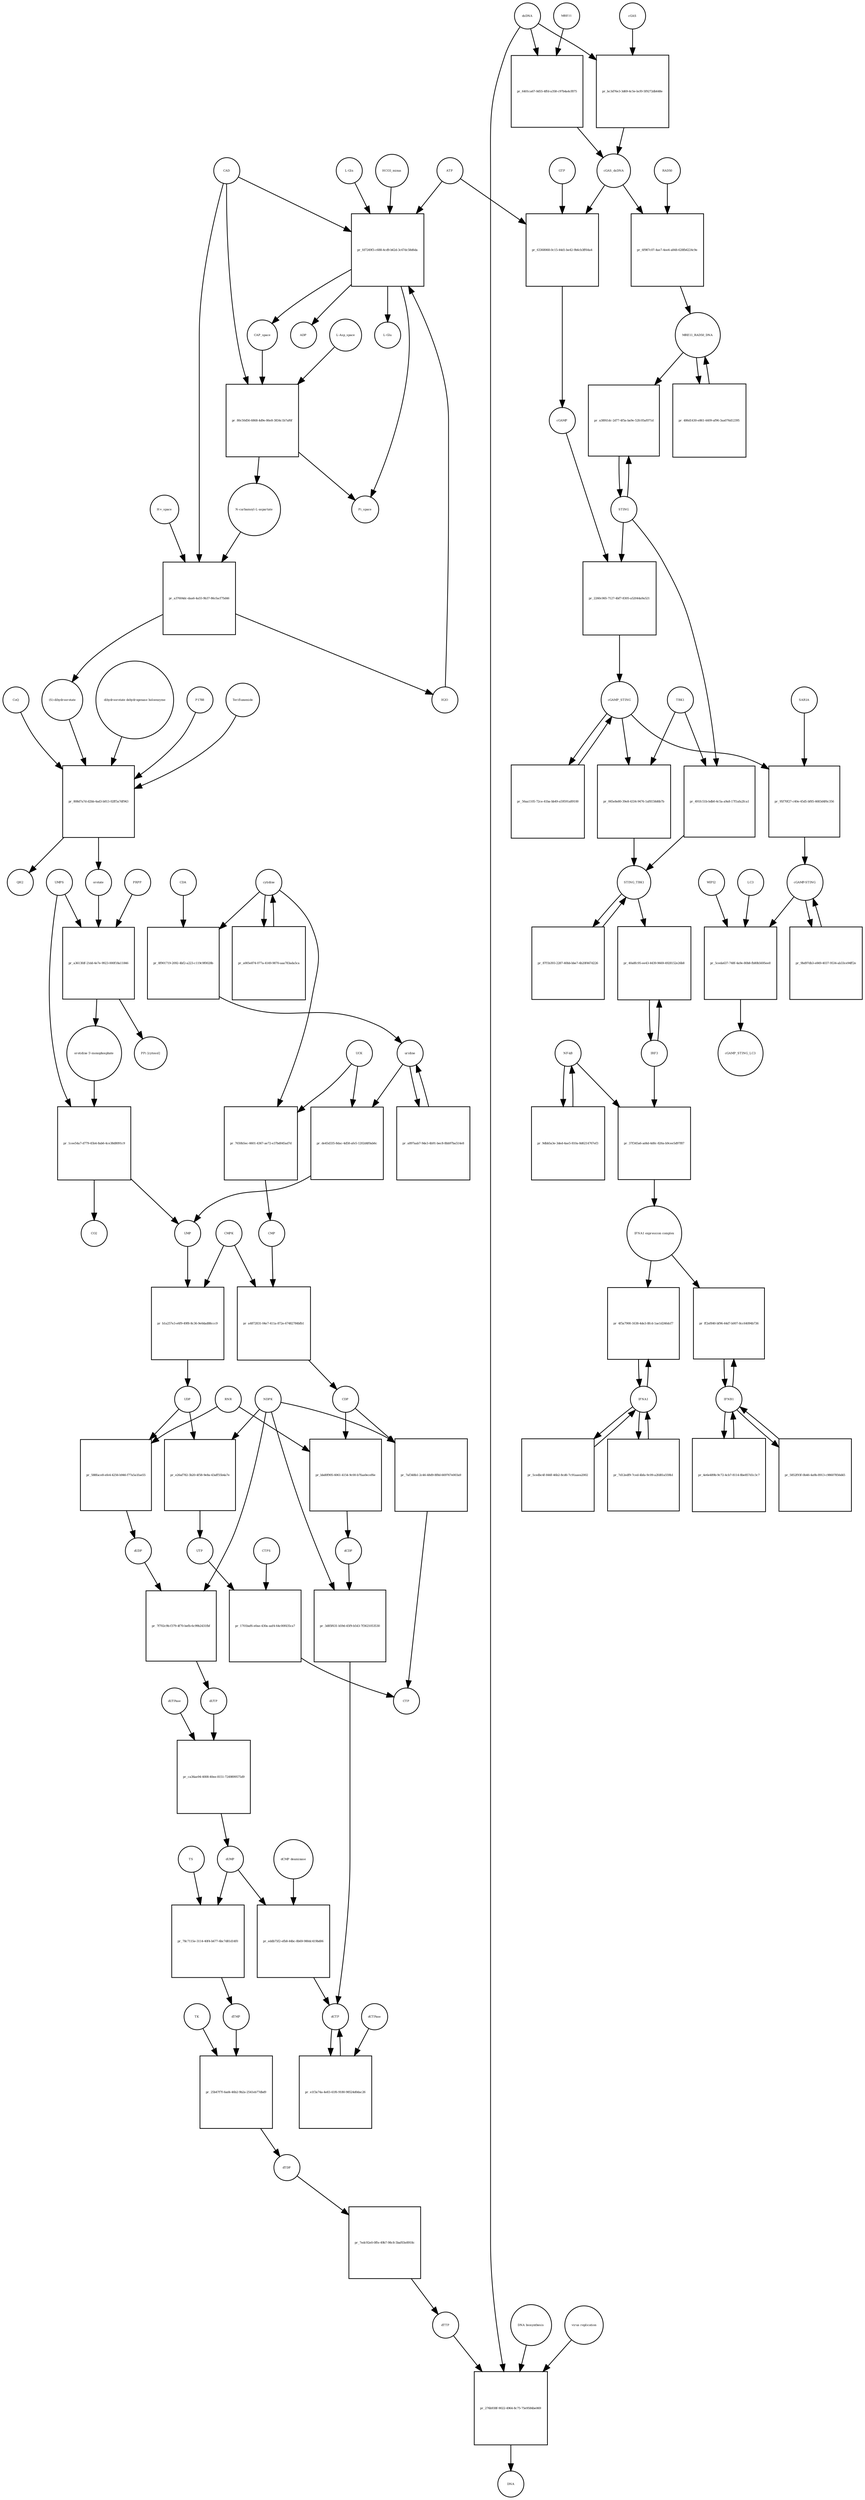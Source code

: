 strict digraph  {
"L-Gln" [annotation="", bipartite=0, cls="simple chemical", fontsize=4, label="L-Gln", shape=circle];
"pr_fd7249f3-c688-4cd9-b62d-3c67dc58d6da" [annotation="", bipartite=1, cls=process, fontsize=4, label="pr_fd7249f3-c688-4cd9-b62d-3c67dc58d6da", shape=square];
CAP_space [annotation="", bipartite=0, cls="simple chemical", fontsize=4, label=CAP_space, shape=circle];
CAD [annotation="", bipartite=0, cls=macromolecule, fontsize=4, label=CAD, shape=circle];
HCO3_minus [annotation="", bipartite=0, cls="simple chemical", fontsize=4, label=HCO3_minus, shape=circle];
H2O [annotation="", bipartite=0, cls="simple chemical", fontsize=4, label=H2O, shape=circle];
ATP [annotation="", bipartite=0, cls="simple chemical", fontsize=4, label=ATP, shape=circle];
"L-Glu" [annotation="", bipartite=0, cls="simple chemical", fontsize=4, label="L-Glu", shape=circle];
ADP [annotation="", bipartite=0, cls="simple chemical", fontsize=4, label=ADP, shape=circle];
Pi_space [annotation="", bipartite=0, cls="simple chemical", fontsize=4, label=Pi_space, shape=circle];
cytidine [annotation="", bipartite=0, cls="simple chemical", fontsize=4, label=cytidine, shape=circle];
"pr_8f901719-2092-4bf2-a223-c119c9f0028b" [annotation="", bipartite=1, cls=process, fontsize=4, label="pr_8f901719-2092-4bf2-a223-c119c9f0028b", shape=square];
uridine [annotation="", bipartite=0, cls="simple chemical", fontsize=4, label=uridine, shape=circle];
CDA [annotation="", bipartite=0, cls=macromolecule, fontsize=4, label=CDA, shape=circle];
"pr_de45d335-8dac-4d58-afe5-1202d4f0ab6c" [annotation="", bipartite=1, cls=process, fontsize=4, label="pr_de45d335-8dac-4d58-afe5-1202d4f0ab6c", shape=square];
UMP [annotation="", bipartite=0, cls="simple chemical", fontsize=4, label=UMP, shape=circle];
UCK [annotation="", bipartite=0, cls=macromolecule, fontsize=4, label=UCK, shape=circle];
"pr_7650b5ec-6601-4367-ae72-e37bd045ad7d" [annotation="", bipartite=1, cls=process, fontsize=4, label="pr_7650b5ec-6601-4367-ae72-e37bd045ad7d", shape=square];
CMP [annotation="", bipartite=0, cls="simple chemical", fontsize=4, label=CMP, shape=circle];
"pr_a897aab7-9de3-4b91-bec8-8bb97ba514e8" [annotation="", bipartite=1, cls=process, fontsize=4, label="pr_a897aab7-9de3-4b91-bec8-8bb97ba514e8", shape=square];
"pr_a005e874-077a-4149-9870-aaa783ada5ca" [annotation="", bipartite=1, cls=process, fontsize=4, label="pr_a005e874-077a-4149-9870-aaa783ada5ca", shape=square];
"pr_b1a257e3-e6f9-49f8-8c36-9e0dad88ccc9" [annotation="", bipartite=1, cls=process, fontsize=4, label="pr_b1a257e3-e6f9-49f8-8c36-9e0dad88ccc9", shape=square];
UDP [annotation="", bipartite=0, cls="simple chemical", fontsize=4, label=UDP, shape=circle];
CMPK [annotation="", bipartite=0, cls=macromolecule, fontsize=4, label=CMPK, shape=circle];
"pr_a4872831-04e7-411a-872e-67482784bfb1" [annotation="", bipartite=1, cls=process, fontsize=4, label="pr_a4872831-04e7-411a-872e-67482784bfb1", shape=square];
CDP [annotation="", bipartite=0, cls="simple chemical", fontsize=4, label=CDP, shape=circle];
"pr_e26af782-3b20-4f58-9e8a-43aff55b4a7e" [annotation="", bipartite=1, cls=process, fontsize=4, label="pr_e26af782-3b20-4f58-9e8a-43aff55b4a7e", shape=square];
UTP [annotation="", bipartite=0, cls="simple chemical", fontsize=4, label=UTP, shape=circle];
NDPK [annotation="", bipartite=0, cls=macromolecule, fontsize=4, label=NDPK, shape=circle];
"pr_7af348b1-2c46-48d9-8f8d-669767e003a9" [annotation="", bipartite=1, cls=process, fontsize=4, label="pr_7af348b1-2c46-48d9-8f8d-669767e003a9", shape=square];
CTP [annotation="", bipartite=0, cls="simple chemical", fontsize=4, label=CTP, shape=circle];
"pr_1701baf6-e0ae-430a-aaf4-64c00f435ca7" [annotation="", bipartite=1, cls=process, fontsize=4, label="pr_1701baf6-e0ae-430a-aaf4-64c00f435ca7", shape=square];
CTPS [annotation="", bipartite=0, cls=macromolecule, fontsize=4, label=CTPS, shape=circle];
"pr_588face8-efe4-4256-b946-f77a5a1fae55" [annotation="", bipartite=1, cls=process, fontsize=4, label="pr_588face8-efe4-4256-b946-f77a5a1fae55", shape=square];
dUDP [annotation="", bipartite=0, cls="simple chemical", fontsize=4, label=dUDP, shape=circle];
RNR [annotation="", bipartite=0, cls=macromolecule, fontsize=4, label=RNR, shape=circle];
"pr_7f702c9b-f379-4f70-befb-6c99b2431fbf" [annotation="", bipartite=1, cls=process, fontsize=4, label="pr_7f702c9b-f379-4f70-befb-6c99b2431fbf", shape=square];
dUTP [annotation="", bipartite=0, cls="simple chemical", fontsize=4, label=dUTP, shape=circle];
dCDP [annotation="", bipartite=0, cls="simple chemical", fontsize=4, label=dCDP, shape=circle];
"pr_3d85f631-b59d-45f9-b543-7f3621053530" [annotation="", bipartite=1, cls=process, fontsize=4, label="pr_3d85f631-b59d-45f9-b543-7f3621053530", shape=square];
dCTP [annotation="", bipartite=0, cls="simple chemical", fontsize=4, label=dCTP, shape=circle];
"pr_bbd0f905-6061-4154-9c00-b7faa0ecef6e" [annotation="", bipartite=1, cls=process, fontsize=4, label="pr_bbd0f905-6061-4154-9c00-b7faa0ecef6e", shape=square];
"pr_ca36ae94-4008-40ee-8151-7249899575d9" [annotation="", bipartite=1, cls=process, fontsize=4, label="pr_ca36ae94-4008-40ee-8151-7249899575d9", shape=square];
dUMP [annotation="", bipartite=0, cls="simple chemical", fontsize=4, label=dUMP, shape=circle];
dUTPase [annotation="", bipartite=0, cls=macromolecule, fontsize=4, label=dUTPase, shape=circle];
"pr_e1f3a74a-4e83-41f6-9180-98524d0dac26" [annotation="", bipartite=1, cls=process, fontsize=4, label="pr_e1f3a74a-4e83-41f6-9180-98524d0dac26", shape=square];
dCTPase [annotation="", bipartite=0, cls=macromolecule, fontsize=4, label=dCTPase, shape=circle];
"pr_eddb75f2-efb8-44bc-8b69-980dc419bd06" [annotation="", bipartite=1, cls=process, fontsize=4, label="pr_eddb75f2-efb8-44bc-8b69-980dc419bd06", shape=square];
"dCMP deaminase" [annotation="", bipartite=0, cls=macromolecule, fontsize=4, label="dCMP deaminase", shape=circle];
"pr_78c7115e-3114-40f4-b677-6bc7d81d14f0" [annotation="", bipartite=1, cls=process, fontsize=4, label="pr_78c7115e-3114-40f4-b677-6bc7d81d14f0", shape=square];
dTMP [annotation="", bipartite=0, cls="simple chemical", fontsize=4, label=dTMP, shape=circle];
TS [annotation="", bipartite=0, cls=macromolecule, fontsize=4, label=TS, shape=circle];
"pr_25b47f7f-6ad4-46b2-9b2a-2541eb77dbd9" [annotation="", bipartite=1, cls=process, fontsize=4, label="pr_25b47f7f-6ad4-46b2-9b2a-2541eb77dbd9", shape=square];
dTDP [annotation="", bipartite=0, cls="simple chemical", fontsize=4, label=dTDP, shape=circle];
TK [annotation="", bipartite=0, cls=macromolecule, fontsize=4, label=TK, shape=circle];
"pr_7edc92e0-0ffe-49b7-98c8-5baf03e8918c" [annotation="", bipartite=1, cls=process, fontsize=4, label="pr_7edc92e0-0ffe-49b7-98c8-5baf03e8918c", shape=square];
dTTP [annotation="", bipartite=0, cls="simple chemical", fontsize=4, label=dTTP, shape=circle];
dsDNA [annotation="", bipartite=0, cls="simple chemical", fontsize=4, label=dsDNA, shape=circle];
"pr_bc3d76e3-3d69-4c5e-bcf0-5f9272db648e" [annotation="", bipartite=1, cls=process, fontsize=4, label="pr_bc3d76e3-3d69-4c5e-bcf0-5f9272db648e", shape=square];
cGAS [annotation="", bipartite=0, cls=macromolecule, fontsize=4, label=cGAS, shape=circle];
cGAS_dsDNA [annotation="", bipartite=0, cls=complex, fontsize=4, label=cGAS_dsDNA, shape=circle];
"pr_63368068-0c15-44d1-be42-9b6cb3ff64a4" [annotation="", bipartite=1, cls=process, fontsize=4, label="pr_63368068-0c15-44d1-be42-9b6cb3ff64a4", shape=square];
GTP [annotation="", bipartite=0, cls="simple chemical", fontsize=4, label=GTP, shape=circle];
cGAMP [annotation="", bipartite=0, cls="simple chemical", fontsize=4, label=cGAMP, shape=circle];
"pr_2260c065-7127-4bf7-8305-a52044a9a521" [annotation="", bipartite=1, cls=process, fontsize=4, label="pr_2260c065-7127-4bf7-8305-a52044a9a521", shape=square];
STING [annotation="", bipartite=0, cls="macromolecule multimer", fontsize=4, label=STING, shape=circle];
cGAMP_STING [annotation="", bipartite=0, cls=complex, fontsize=4, label=cGAMP_STING, shape=circle];
TBK1 [annotation="", bipartite=0, cls=macromolecule, fontsize=4, label=TBK1, shape=circle];
"pr_065e8e80-39e8-4334-9476-1af8158d6b7b" [annotation="", bipartite=1, cls=process, fontsize=4, label="pr_065e8e80-39e8-4334-9476-1af8158d6b7b", shape=square];
STING_TBK1 [annotation="", bipartite=0, cls=complex, fontsize=4, label=STING_TBK1, shape=circle];
"pr_56aa1105-72ce-41ba-bb49-a59591a89100" [annotation="", bipartite=1, cls=process, fontsize=4, label="pr_56aa1105-72ce-41ba-bb49-a59591a89100", shape=square];
"pr_87f1b393-2287-40bb-bbe7-4b20f467d226" [annotation="", bipartite=1, cls=process, fontsize=4, label="pr_87f1b393-2287-40bb-bbe7-4b20f467d226", shape=square];
"NF-kB" [annotation="", bipartite=0, cls=complex, fontsize=4, label="NF-kB", shape=circle];
"pr_9dbb5a3e-3ded-4ae5-810a-8d6214767ef3" [annotation="", bipartite=1, cls=process, fontsize=4, label="pr_9dbb5a3e-3ded-4ae5-810a-8d6214767ef3", shape=square];
IFNA1 [annotation="", bipartite=0, cls="nucleic acid feature", fontsize=4, label=IFNA1, shape=circle];
"pr_7d12edf9-7ced-4bfa-9c09-a2fd81a559b1" [annotation="", bipartite=1, cls=process, fontsize=4, label="pr_7d12edf9-7ced-4bfa-9c09-a2fd81a559b1", shape=square];
IFNB1 [annotation="", bipartite=0, cls="nucleic acid feature", fontsize=4, label=IFNB1, shape=circle];
"pr_5852f93f-0b46-4a9b-8913-c98607856d45" [annotation="", bipartite=1, cls=process, fontsize=4, label="pr_5852f93f-0b46-4a9b-8913-c98607856d45", shape=square];
"pr_5cedbc4f-846f-46b2-8cd6-7c91aaea2002" [annotation="", bipartite=1, cls=process, fontsize=4, label="pr_5cedbc4f-846f-46b2-8cd6-7c91aaea2002", shape=square];
"pr_4e6e489b-9c72-4cb7-8114-8be857d1c3c7" [annotation="", bipartite=1, cls=process, fontsize=4, label="pr_4e6e489b-9c72-4cb7-8114-8be857d1c3c7", shape=square];
"pr_ff2ef840-bf96-44d7-b007-8cc64094b736" [annotation="", bipartite=1, cls=process, fontsize=4, label="pr_ff2ef840-bf96-44d7-b007-8cc64094b736", shape=square];
"IFNA1 expression complex" [annotation="", bipartite=0, cls=complex, fontsize=4, label="IFNA1 expression complex", shape=circle];
"cGAMP-STING" [annotation="", bipartite=0, cls=complex, fontsize=4, label="cGAMP-STING", shape=circle];
"pr_9bd97db3-e849-4037-9534-ab33ce94ff2e" [annotation="", bipartite=1, cls=process, fontsize=4, label="pr_9bd97db3-e849-4037-9534-ab33ce94ff2e", shape=square];
"pr_6401ca67-0d55-4ffd-a358-c97b4a4cf875" [annotation="", bipartite=1, cls=process, fontsize=4, label="pr_6401ca67-0d55-4ffd-a358-c97b4a4cf875", shape=square];
MRE11 [annotation="", bipartite=0, cls="macromolecule multimer", fontsize=4, label=MRE11, shape=circle];
RAD50 [annotation="", bipartite=0, cls="macromolecule multimer", fontsize=4, label=RAD50, shape=circle];
"pr_6f987c07-4ae7-4ee4-a848-628fb6224c9e" [annotation="", bipartite=1, cls=process, fontsize=4, label="pr_6f987c07-4ae7-4ee4-a848-628fb6224c9e", shape=square];
MRE11_RAD50_DNA [annotation="", bipartite=0, cls=complex, fontsize=4, label=MRE11_RAD50_DNA, shape=circle];
IRF3 [annotation="", bipartite=0, cls="macromolecule multimer", fontsize=4, label=IRF3, shape=circle];
"pr_40a8fc95-ee43-4439-9669-4928152e26b8" [annotation="", bipartite=1, cls=process, fontsize=4, label="pr_40a8fc95-ee43-4439-9669-4928152e26b8", shape=square];
"pr_95f70f27-c40e-45d5-bf85-4683d4f6c356" [annotation="", bipartite=1, cls=process, fontsize=4, label="pr_95f70f27-c40e-45d5-bf85-4683d4f6c356", shape=square];
SAR1A [annotation="", bipartite=0, cls=macromolecule, fontsize=4, label=SAR1A, shape=circle];
"pr_5ceda637-748f-4a9e-80b8-fb80b5695ee8" [annotation="", bipartite=1, cls=process, fontsize=4, label="pr_5ceda637-748f-4a9e-80b8-fb80b5695ee8", shape=square];
LC3 [annotation="", bipartite=0, cls=macromolecule, fontsize=4, label=LC3, shape=circle];
cGAMP_STING_LC3 [annotation="", bipartite=0, cls=complex, fontsize=4, label=cGAMP_STING_LC3, shape=circle];
WIPI2 [annotation="", bipartite=0, cls=macromolecule, fontsize=4, label=WIPI2, shape=circle];
"pr_a38f41dc-2d77-4f5a-ba9e-52fc05af071d" [annotation="", bipartite=1, cls=process, fontsize=4, label="pr_a38f41dc-2d77-4f5a-ba9e-52fc05af071d", shape=square];
"pr_491fc51b-bdb0-4c5a-a9a8-17f1afa2fca1" [annotation="", bipartite=1, cls=process, fontsize=4, label="pr_491fc51b-bdb0-4c5a-a9a8-17f1afa2fca1", shape=square];
"pr_486d1430-e861-4409-af96-3aa076d12395" [annotation="", bipartite=1, cls=process, fontsize=4, label="pr_486d1430-e861-4409-af96-3aa076d12395", shape=square];
"pr_80c50d56-6868-4d9e-86e8-3834c1b7af6f" [annotation="", bipartite=1, cls=process, fontsize=4, label="pr_80c50d56-6868-4d9e-86e8-3834c1b7af6f", shape=square];
"N-carbamoyl-L-aspartate" [annotation="", bipartite=0, cls="simple chemical", fontsize=4, label="N-carbamoyl-L-aspartate", shape=circle];
"L-Asp_space" [annotation="", bipartite=0, cls="simple chemical", fontsize=4, label="L-Asp_space", shape=circle];
"pr_a37604dc-daa6-4a55-9b37-86cfacf75d46" [annotation="", bipartite=1, cls=process, fontsize=4, label="pr_a37604dc-daa6-4a55-9b37-86cfacf75d46", shape=square];
"(S)-dihydroorotate" [annotation="", bipartite=0, cls="simple chemical", fontsize=4, label="(S)-dihydroorotate", shape=circle];
"H+_space" [annotation="", bipartite=0, cls="simple chemical", fontsize=4, label="H+_space", shape=circle];
"pr_808d7a7d-d2bb-4ad3-b813-02ff5a7df943" [annotation="", bipartite=1, cls=process, fontsize=4, label="pr_808d7a7d-d2bb-4ad3-b813-02ff5a7df943", shape=square];
orotate [annotation="", bipartite=0, cls="simple chemical", fontsize=4, label=orotate, shape=circle];
"dihydroorotate dehydrogenase holoenzyme" [annotation="", bipartite=0, cls="simple chemical", fontsize=4, label="dihydroorotate dehydrogenase holoenzyme", shape=circle];
P1788 [annotation="", bipartite=0, cls="simple chemical", fontsize=4, label=P1788, shape=circle];
Teriflunomide [annotation="", bipartite=0, cls="simple chemical", fontsize=4, label=Teriflunomide, shape=circle];
CoQ [annotation="", bipartite=0, cls="simple chemical", fontsize=4, label=CoQ, shape=circle];
QH2 [annotation="", bipartite=0, cls="simple chemical", fontsize=4, label=QH2, shape=circle];
"pr_a3613fdf-21dd-4e7e-9923-000f18a11846" [annotation="", bipartite=1, cls=process, fontsize=4, label="pr_a3613fdf-21dd-4e7e-9923-000f18a11846", shape=square];
"orotidine 5'-monophosphate" [annotation="", bipartite=0, cls="simple chemical", fontsize=4, label="orotidine 5'-monophosphate", shape=circle];
UMPS [annotation="", bipartite=0, cls="macromolecule multimer", fontsize=4, label=UMPS, shape=circle];
PRPP [annotation="", bipartite=0, cls="simple chemical", fontsize=4, label=PRPP, shape=circle];
"PPi [cytosol]" [annotation="", bipartite=0, cls="simple chemical", fontsize=4, label="PPi [cytosol]", shape=circle];
"pr_1cee54a7-d779-45b4-8ab6-4ce38d8091c9" [annotation="", bipartite=1, cls=process, fontsize=4, label="pr_1cee54a7-d779-45b4-8ab6-4ce38d8091c9", shape=square];
CO2 [annotation="", bipartite=0, cls="simple chemical", fontsize=4, label=CO2, shape=circle];
"pr_276b938f-9022-4964-8c75-75e9584be069" [annotation="", bipartite=1, cls=process, fontsize=4, label="pr_276b938f-9022-4964-8c75-75e9584be069", shape=square];
DNA [annotation="", bipartite=0, cls="nucleic acid feature", fontsize=4, label=DNA, shape=circle];
"DNA biosynthesis" [annotation="urn_miriam_obo.go_GO%3A0071897", bipartite=0, cls=phenotype, fontsize=4, label="DNA biosynthesis", shape=circle];
"virus replication" [annotation="", bipartite=0, cls=phenotype, fontsize=4, label="virus replication", shape=circle];
"pr_4f5a7900-1638-4de3-8fcd-1ae1d246dcf7" [annotation="", bipartite=1, cls=process, fontsize=4, label="pr_4f5a7900-1638-4de3-8fcd-1ae1d246dcf7", shape=square];
"pr_37f345a6-ad4d-4d0c-826a-b9cee5d97f87" [annotation="", bipartite=1, cls=process, fontsize=4, label="pr_37f345a6-ad4d-4d0c-826a-b9cee5d97f87", shape=square];
"L-Gln" -> "pr_fd7249f3-c688-4cd9-b62d-3c67dc58d6da"  [annotation="", interaction_type=consumption];
"pr_fd7249f3-c688-4cd9-b62d-3c67dc58d6da" -> CAP_space  [annotation="", interaction_type=production];
"pr_fd7249f3-c688-4cd9-b62d-3c67dc58d6da" -> "L-Glu"  [annotation="", interaction_type=production];
"pr_fd7249f3-c688-4cd9-b62d-3c67dc58d6da" -> ADP  [annotation="", interaction_type=production];
"pr_fd7249f3-c688-4cd9-b62d-3c67dc58d6da" -> Pi_space  [annotation="", interaction_type=production];
CAP_space -> "pr_80c50d56-6868-4d9e-86e8-3834c1b7af6f"  [annotation="", interaction_type=consumption];
CAD -> "pr_fd7249f3-c688-4cd9-b62d-3c67dc58d6da"  [annotation=urn_miriam_reactome_REACT_1698, interaction_type=catalysis];
CAD -> "pr_80c50d56-6868-4d9e-86e8-3834c1b7af6f"  [annotation=urn_miriam_reactome_REACT_1698, interaction_type=catalysis];
CAD -> "pr_a37604dc-daa6-4a55-9b37-86cfacf75d46"  [annotation=urn_miriam_reactome_REACT_1698, interaction_type=catalysis];
HCO3_minus -> "pr_fd7249f3-c688-4cd9-b62d-3c67dc58d6da"  [annotation="", interaction_type=consumption];
H2O -> "pr_fd7249f3-c688-4cd9-b62d-3c67dc58d6da"  [annotation="", interaction_type=consumption];
ATP -> "pr_fd7249f3-c688-4cd9-b62d-3c67dc58d6da"  [annotation="", interaction_type=consumption];
ATP -> "pr_63368068-0c15-44d1-be42-9b6cb3ff64a4"  [annotation="", interaction_type=consumption];
cytidine -> "pr_8f901719-2092-4bf2-a223-c119c9f0028b"  [annotation="", interaction_type=consumption];
cytidine -> "pr_7650b5ec-6601-4367-ae72-e37bd045ad7d"  [annotation="", interaction_type=consumption];
cytidine -> "pr_a005e874-077a-4149-9870-aaa783ada5ca"  [annotation="", interaction_type=consumption];
"pr_8f901719-2092-4bf2-a223-c119c9f0028b" -> uridine  [annotation="", interaction_type=production];
uridine -> "pr_de45d335-8dac-4d58-afe5-1202d4f0ab6c"  [annotation="", interaction_type=consumption];
uridine -> "pr_a897aab7-9de3-4b91-bec8-8bb97ba514e8"  [annotation="", interaction_type=consumption];
CDA -> "pr_8f901719-2092-4bf2-a223-c119c9f0028b"  [annotation="", interaction_type=catalysis];
"pr_de45d335-8dac-4d58-afe5-1202d4f0ab6c" -> UMP  [annotation="", interaction_type=production];
UMP -> "pr_b1a257e3-e6f9-49f8-8c36-9e0dad88ccc9"  [annotation="", interaction_type=consumption];
UCK -> "pr_de45d335-8dac-4d58-afe5-1202d4f0ab6c"  [annotation="", interaction_type=catalysis];
UCK -> "pr_7650b5ec-6601-4367-ae72-e37bd045ad7d"  [annotation="", interaction_type=catalysis];
"pr_7650b5ec-6601-4367-ae72-e37bd045ad7d" -> CMP  [annotation="", interaction_type=production];
CMP -> "pr_a4872831-04e7-411a-872e-67482784bfb1"  [annotation="", interaction_type=consumption];
"pr_a897aab7-9de3-4b91-bec8-8bb97ba514e8" -> uridine  [annotation="", interaction_type=production];
"pr_a005e874-077a-4149-9870-aaa783ada5ca" -> cytidine  [annotation="", interaction_type=production];
"pr_b1a257e3-e6f9-49f8-8c36-9e0dad88ccc9" -> UDP  [annotation="", interaction_type=production];
UDP -> "pr_e26af782-3b20-4f58-9e8a-43aff55b4a7e"  [annotation="", interaction_type=consumption];
UDP -> "pr_588face8-efe4-4256-b946-f77a5a1fae55"  [annotation="", interaction_type=consumption];
CMPK -> "pr_b1a257e3-e6f9-49f8-8c36-9e0dad88ccc9"  [annotation="", interaction_type=catalysis];
CMPK -> "pr_a4872831-04e7-411a-872e-67482784bfb1"  [annotation="", interaction_type=catalysis];
"pr_a4872831-04e7-411a-872e-67482784bfb1" -> CDP  [annotation="", interaction_type=production];
CDP -> "pr_7af348b1-2c46-48d9-8f8d-669767e003a9"  [annotation="", interaction_type=consumption];
CDP -> "pr_bbd0f905-6061-4154-9c00-b7faa0ecef6e"  [annotation="", interaction_type=consumption];
"pr_e26af782-3b20-4f58-9e8a-43aff55b4a7e" -> UTP  [annotation="", interaction_type=production];
UTP -> "pr_1701baf6-e0ae-430a-aaf4-64c00f435ca7"  [annotation="", interaction_type=consumption];
NDPK -> "pr_e26af782-3b20-4f58-9e8a-43aff55b4a7e"  [annotation="", interaction_type=catalysis];
NDPK -> "pr_7af348b1-2c46-48d9-8f8d-669767e003a9"  [annotation="", interaction_type=catalysis];
NDPK -> "pr_7f702c9b-f379-4f70-befb-6c99b2431fbf"  [annotation="", interaction_type=catalysis];
NDPK -> "pr_3d85f631-b59d-45f9-b543-7f3621053530"  [annotation="", interaction_type=catalysis];
"pr_7af348b1-2c46-48d9-8f8d-669767e003a9" -> CTP  [annotation="", interaction_type=production];
"pr_1701baf6-e0ae-430a-aaf4-64c00f435ca7" -> CTP  [annotation="", interaction_type=production];
CTPS -> "pr_1701baf6-e0ae-430a-aaf4-64c00f435ca7"  [annotation="", interaction_type=catalysis];
"pr_588face8-efe4-4256-b946-f77a5a1fae55" -> dUDP  [annotation="", interaction_type=production];
dUDP -> "pr_7f702c9b-f379-4f70-befb-6c99b2431fbf"  [annotation="", interaction_type=consumption];
RNR -> "pr_588face8-efe4-4256-b946-f77a5a1fae55"  [annotation="", interaction_type=catalysis];
RNR -> "pr_bbd0f905-6061-4154-9c00-b7faa0ecef6e"  [annotation="", interaction_type=catalysis];
"pr_7f702c9b-f379-4f70-befb-6c99b2431fbf" -> dUTP  [annotation="", interaction_type=production];
dUTP -> "pr_ca36ae94-4008-40ee-8151-7249899575d9"  [annotation="", interaction_type=consumption];
dCDP -> "pr_3d85f631-b59d-45f9-b543-7f3621053530"  [annotation="", interaction_type=consumption];
"pr_3d85f631-b59d-45f9-b543-7f3621053530" -> dCTP  [annotation="", interaction_type=production];
dCTP -> "pr_e1f3a74a-4e83-41f6-9180-98524d0dac26"  [annotation="", interaction_type=consumption];
"pr_bbd0f905-6061-4154-9c00-b7faa0ecef6e" -> dCDP  [annotation="", interaction_type=production];
"pr_ca36ae94-4008-40ee-8151-7249899575d9" -> dUMP  [annotation="", interaction_type=production];
dUMP -> "pr_eddb75f2-efb8-44bc-8b69-980dc419bd06"  [annotation="", interaction_type=consumption];
dUMP -> "pr_78c7115e-3114-40f4-b677-6bc7d81d14f0"  [annotation="", interaction_type=consumption];
dUTPase -> "pr_ca36ae94-4008-40ee-8151-7249899575d9"  [annotation="", interaction_type=catalysis];
"pr_e1f3a74a-4e83-41f6-9180-98524d0dac26" -> dCTP  [annotation="", interaction_type=production];
dCTPase -> "pr_e1f3a74a-4e83-41f6-9180-98524d0dac26"  [annotation="", interaction_type=catalysis];
"pr_eddb75f2-efb8-44bc-8b69-980dc419bd06" -> dCTP  [annotation="", interaction_type=production];
"dCMP deaminase" -> "pr_eddb75f2-efb8-44bc-8b69-980dc419bd06"  [annotation="", interaction_type=catalysis];
"pr_78c7115e-3114-40f4-b677-6bc7d81d14f0" -> dTMP  [annotation="", interaction_type=production];
dTMP -> "pr_25b47f7f-6ad4-46b2-9b2a-2541eb77dbd9"  [annotation="", interaction_type=consumption];
TS -> "pr_78c7115e-3114-40f4-b677-6bc7d81d14f0"  [annotation="", interaction_type=catalysis];
"pr_25b47f7f-6ad4-46b2-9b2a-2541eb77dbd9" -> dTDP  [annotation="", interaction_type=production];
dTDP -> "pr_7edc92e0-0ffe-49b7-98c8-5baf03e8918c"  [annotation="", interaction_type=consumption];
TK -> "pr_25b47f7f-6ad4-46b2-9b2a-2541eb77dbd9"  [annotation="", interaction_type=catalysis];
"pr_7edc92e0-0ffe-49b7-98c8-5baf03e8918c" -> dTTP  [annotation="", interaction_type=production];
dTTP -> "pr_276b938f-9022-4964-8c75-75e9584be069"  [annotation="", interaction_type=consumption];
dsDNA -> "pr_bc3d76e3-3d69-4c5e-bcf0-5f9272db648e"  [annotation="", interaction_type=consumption];
dsDNA -> "pr_6401ca67-0d55-4ffd-a358-c97b4a4cf875"  [annotation="", interaction_type=consumption];
dsDNA -> "pr_276b938f-9022-4964-8c75-75e9584be069"  [annotation="", interaction_type=consumption];
"pr_bc3d76e3-3d69-4c5e-bcf0-5f9272db648e" -> cGAS_dsDNA  [annotation="", interaction_type=production];
cGAS -> "pr_bc3d76e3-3d69-4c5e-bcf0-5f9272db648e"  [annotation="", interaction_type=consumption];
cGAS_dsDNA -> "pr_63368068-0c15-44d1-be42-9b6cb3ff64a4"  [annotation="", interaction_type=catalysis];
cGAS_dsDNA -> "pr_6f987c07-4ae7-4ee4-a848-628fb6224c9e"  [annotation="", interaction_type=consumption];
"pr_63368068-0c15-44d1-be42-9b6cb3ff64a4" -> cGAMP  [annotation="", interaction_type=production];
GTP -> "pr_63368068-0c15-44d1-be42-9b6cb3ff64a4"  [annotation="", interaction_type=consumption];
cGAMP -> "pr_2260c065-7127-4bf7-8305-a52044a9a521"  [annotation="", interaction_type=consumption];
"pr_2260c065-7127-4bf7-8305-a52044a9a521" -> cGAMP_STING  [annotation="", interaction_type=production];
STING -> "pr_2260c065-7127-4bf7-8305-a52044a9a521"  [annotation="", interaction_type=consumption];
STING -> "pr_a38f41dc-2d77-4f5a-ba9e-52fc05af071d"  [annotation="", interaction_type=consumption];
STING -> "pr_491fc51b-bdb0-4c5a-a9a8-17f1afa2fca1"  [annotation="", interaction_type=consumption];
cGAMP_STING -> "pr_065e8e80-39e8-4334-9476-1af8158d6b7b"  [annotation="", interaction_type=consumption];
cGAMP_STING -> "pr_56aa1105-72ce-41ba-bb49-a59591a89100"  [annotation="", interaction_type=consumption];
cGAMP_STING -> "pr_95f70f27-c40e-45d5-bf85-4683d4f6c356"  [annotation="", interaction_type=consumption];
TBK1 -> "pr_065e8e80-39e8-4334-9476-1af8158d6b7b"  [annotation="", interaction_type=consumption];
TBK1 -> "pr_491fc51b-bdb0-4c5a-a9a8-17f1afa2fca1"  [annotation="", interaction_type=consumption];
"pr_065e8e80-39e8-4334-9476-1af8158d6b7b" -> STING_TBK1  [annotation="", interaction_type=production];
STING_TBK1 -> "pr_87f1b393-2287-40bb-bbe7-4b20f467d226"  [annotation="", interaction_type=consumption];
STING_TBK1 -> "pr_40a8fc95-ee43-4439-9669-4928152e26b8"  [annotation="", interaction_type=catalysis];
"pr_56aa1105-72ce-41ba-bb49-a59591a89100" -> cGAMP_STING  [annotation="", interaction_type=production];
"pr_87f1b393-2287-40bb-bbe7-4b20f467d226" -> STING_TBK1  [annotation="", interaction_type=production];
"NF-kB" -> "pr_9dbb5a3e-3ded-4ae5-810a-8d6214767ef3"  [annotation="", interaction_type=consumption];
"NF-kB" -> "pr_37f345a6-ad4d-4d0c-826a-b9cee5d97f87"  [annotation="", interaction_type=consumption];
"pr_9dbb5a3e-3ded-4ae5-810a-8d6214767ef3" -> "NF-kB"  [annotation="", interaction_type=production];
IFNA1 -> "pr_7d12edf9-7ced-4bfa-9c09-a2fd81a559b1"  [annotation="", interaction_type=consumption];
IFNA1 -> "pr_5cedbc4f-846f-46b2-8cd6-7c91aaea2002"  [annotation="", interaction_type=consumption];
IFNA1 -> "pr_4f5a7900-1638-4de3-8fcd-1ae1d246dcf7"  [annotation="", interaction_type=consumption];
"pr_7d12edf9-7ced-4bfa-9c09-a2fd81a559b1" -> IFNA1  [annotation="", interaction_type=production];
IFNB1 -> "pr_5852f93f-0b46-4a9b-8913-c98607856d45"  [annotation="", interaction_type=consumption];
IFNB1 -> "pr_4e6e489b-9c72-4cb7-8114-8be857d1c3c7"  [annotation="", interaction_type=consumption];
IFNB1 -> "pr_ff2ef840-bf96-44d7-b007-8cc64094b736"  [annotation="", interaction_type=consumption];
"pr_5852f93f-0b46-4a9b-8913-c98607856d45" -> IFNB1  [annotation="", interaction_type=production];
"pr_5cedbc4f-846f-46b2-8cd6-7c91aaea2002" -> IFNA1  [annotation="", interaction_type=production];
"pr_4e6e489b-9c72-4cb7-8114-8be857d1c3c7" -> IFNB1  [annotation="", interaction_type=production];
"pr_ff2ef840-bf96-44d7-b007-8cc64094b736" -> IFNB1  [annotation="", interaction_type=production];
"IFNA1 expression complex" -> "pr_ff2ef840-bf96-44d7-b007-8cc64094b736"  [annotation="", interaction_type=stimulation];
"IFNA1 expression complex" -> "pr_4f5a7900-1638-4de3-8fcd-1ae1d246dcf7"  [annotation="", interaction_type=stimulation];
"cGAMP-STING" -> "pr_9bd97db3-e849-4037-9534-ab33ce94ff2e"  [annotation="", interaction_type=consumption];
"cGAMP-STING" -> "pr_5ceda637-748f-4a9e-80b8-fb80b5695ee8"  [annotation="", interaction_type=consumption];
"pr_9bd97db3-e849-4037-9534-ab33ce94ff2e" -> "cGAMP-STING"  [annotation="", interaction_type=production];
"pr_6401ca67-0d55-4ffd-a358-c97b4a4cf875" -> cGAS_dsDNA  [annotation="", interaction_type=production];
MRE11 -> "pr_6401ca67-0d55-4ffd-a358-c97b4a4cf875"  [annotation="", interaction_type=consumption];
RAD50 -> "pr_6f987c07-4ae7-4ee4-a848-628fb6224c9e"  [annotation="", interaction_type=consumption];
"pr_6f987c07-4ae7-4ee4-a848-628fb6224c9e" -> MRE11_RAD50_DNA  [annotation="", interaction_type=production];
MRE11_RAD50_DNA -> "pr_a38f41dc-2d77-4f5a-ba9e-52fc05af071d"  [annotation="", interaction_type=catalysis];
MRE11_RAD50_DNA -> "pr_486d1430-e861-4409-af96-3aa076d12395"  [annotation="", interaction_type=consumption];
IRF3 -> "pr_40a8fc95-ee43-4439-9669-4928152e26b8"  [annotation="", interaction_type=consumption];
IRF3 -> "pr_37f345a6-ad4d-4d0c-826a-b9cee5d97f87"  [annotation="", interaction_type=consumption];
"pr_40a8fc95-ee43-4439-9669-4928152e26b8" -> IRF3  [annotation="", interaction_type=production];
"pr_95f70f27-c40e-45d5-bf85-4683d4f6c356" -> "cGAMP-STING"  [annotation="", interaction_type=production];
SAR1A -> "pr_95f70f27-c40e-45d5-bf85-4683d4f6c356"  [annotation="", interaction_type=catalysis];
"pr_5ceda637-748f-4a9e-80b8-fb80b5695ee8" -> cGAMP_STING_LC3  [annotation="", interaction_type=production];
LC3 -> "pr_5ceda637-748f-4a9e-80b8-fb80b5695ee8"  [annotation="", interaction_type=consumption];
WIPI2 -> "pr_5ceda637-748f-4a9e-80b8-fb80b5695ee8"  [annotation="", interaction_type=catalysis];
"pr_a38f41dc-2d77-4f5a-ba9e-52fc05af071d" -> STING  [annotation="", interaction_type=production];
"pr_491fc51b-bdb0-4c5a-a9a8-17f1afa2fca1" -> STING_TBK1  [annotation="", interaction_type=production];
"pr_486d1430-e861-4409-af96-3aa076d12395" -> MRE11_RAD50_DNA  [annotation="", interaction_type=production];
"pr_80c50d56-6868-4d9e-86e8-3834c1b7af6f" -> "N-carbamoyl-L-aspartate"  [annotation="", interaction_type=production];
"pr_80c50d56-6868-4d9e-86e8-3834c1b7af6f" -> Pi_space  [annotation="", interaction_type=production];
"N-carbamoyl-L-aspartate" -> "pr_a37604dc-daa6-4a55-9b37-86cfacf75d46"  [annotation="", interaction_type=consumption];
"L-Asp_space" -> "pr_80c50d56-6868-4d9e-86e8-3834c1b7af6f"  [annotation="", interaction_type=consumption];
"pr_a37604dc-daa6-4a55-9b37-86cfacf75d46" -> "(S)-dihydroorotate"  [annotation="", interaction_type=production];
"pr_a37604dc-daa6-4a55-9b37-86cfacf75d46" -> H2O  [annotation="", interaction_type=production];
"(S)-dihydroorotate" -> "pr_808d7a7d-d2bb-4ad3-b813-02ff5a7df943"  [annotation="", interaction_type=consumption];
"H+_space" -> "pr_a37604dc-daa6-4a55-9b37-86cfacf75d46"  [annotation="", interaction_type=consumption];
"pr_808d7a7d-d2bb-4ad3-b813-02ff5a7df943" -> orotate  [annotation="", interaction_type=production];
"pr_808d7a7d-d2bb-4ad3-b813-02ff5a7df943" -> QH2  [annotation="", interaction_type=production];
orotate -> "pr_a3613fdf-21dd-4e7e-9923-000f18a11846"  [annotation="", interaction_type=consumption];
"dihydroorotate dehydrogenase holoenzyme" -> "pr_808d7a7d-d2bb-4ad3-b813-02ff5a7df943"  [annotation=urn_miriam_reactome_REACT_1698, interaction_type=catalysis];
P1788 -> "pr_808d7a7d-d2bb-4ad3-b813-02ff5a7df943"  [annotation=urn_miriam_reactome_REACT_1698, interaction_type=inhibition];
Teriflunomide -> "pr_808d7a7d-d2bb-4ad3-b813-02ff5a7df943"  [annotation=urn_miriam_reactome_REACT_1698, interaction_type=inhibition];
CoQ -> "pr_808d7a7d-d2bb-4ad3-b813-02ff5a7df943"  [annotation="", interaction_type=consumption];
"pr_a3613fdf-21dd-4e7e-9923-000f18a11846" -> "orotidine 5'-monophosphate"  [annotation="", interaction_type=production];
"pr_a3613fdf-21dd-4e7e-9923-000f18a11846" -> "PPi [cytosol]"  [annotation="", interaction_type=production];
"orotidine 5'-monophosphate" -> "pr_1cee54a7-d779-45b4-8ab6-4ce38d8091c9"  [annotation="", interaction_type=consumption];
UMPS -> "pr_a3613fdf-21dd-4e7e-9923-000f18a11846"  [annotation=urn_miriam_reactome_REACT_1698, interaction_type=catalysis];
UMPS -> "pr_1cee54a7-d779-45b4-8ab6-4ce38d8091c9"  [annotation=urn_miriam_reactome_REACT_1698, interaction_type=catalysis];
PRPP -> "pr_a3613fdf-21dd-4e7e-9923-000f18a11846"  [annotation="", interaction_type=consumption];
"pr_1cee54a7-d779-45b4-8ab6-4ce38d8091c9" -> UMP  [annotation="", interaction_type=production];
"pr_1cee54a7-d779-45b4-8ab6-4ce38d8091c9" -> CO2  [annotation="", interaction_type=production];
"pr_276b938f-9022-4964-8c75-75e9584be069" -> DNA  [annotation="", interaction_type=production];
"DNA biosynthesis" -> "pr_276b938f-9022-4964-8c75-75e9584be069"  [annotation="", interaction_type=catalysis];
"virus replication" -> "pr_276b938f-9022-4964-8c75-75e9584be069"  [annotation="", interaction_type=inhibition];
"pr_4f5a7900-1638-4de3-8fcd-1ae1d246dcf7" -> IFNA1  [annotation="", interaction_type=production];
"pr_37f345a6-ad4d-4d0c-826a-b9cee5d97f87" -> "IFNA1 expression complex"  [annotation="", interaction_type=production];
}
